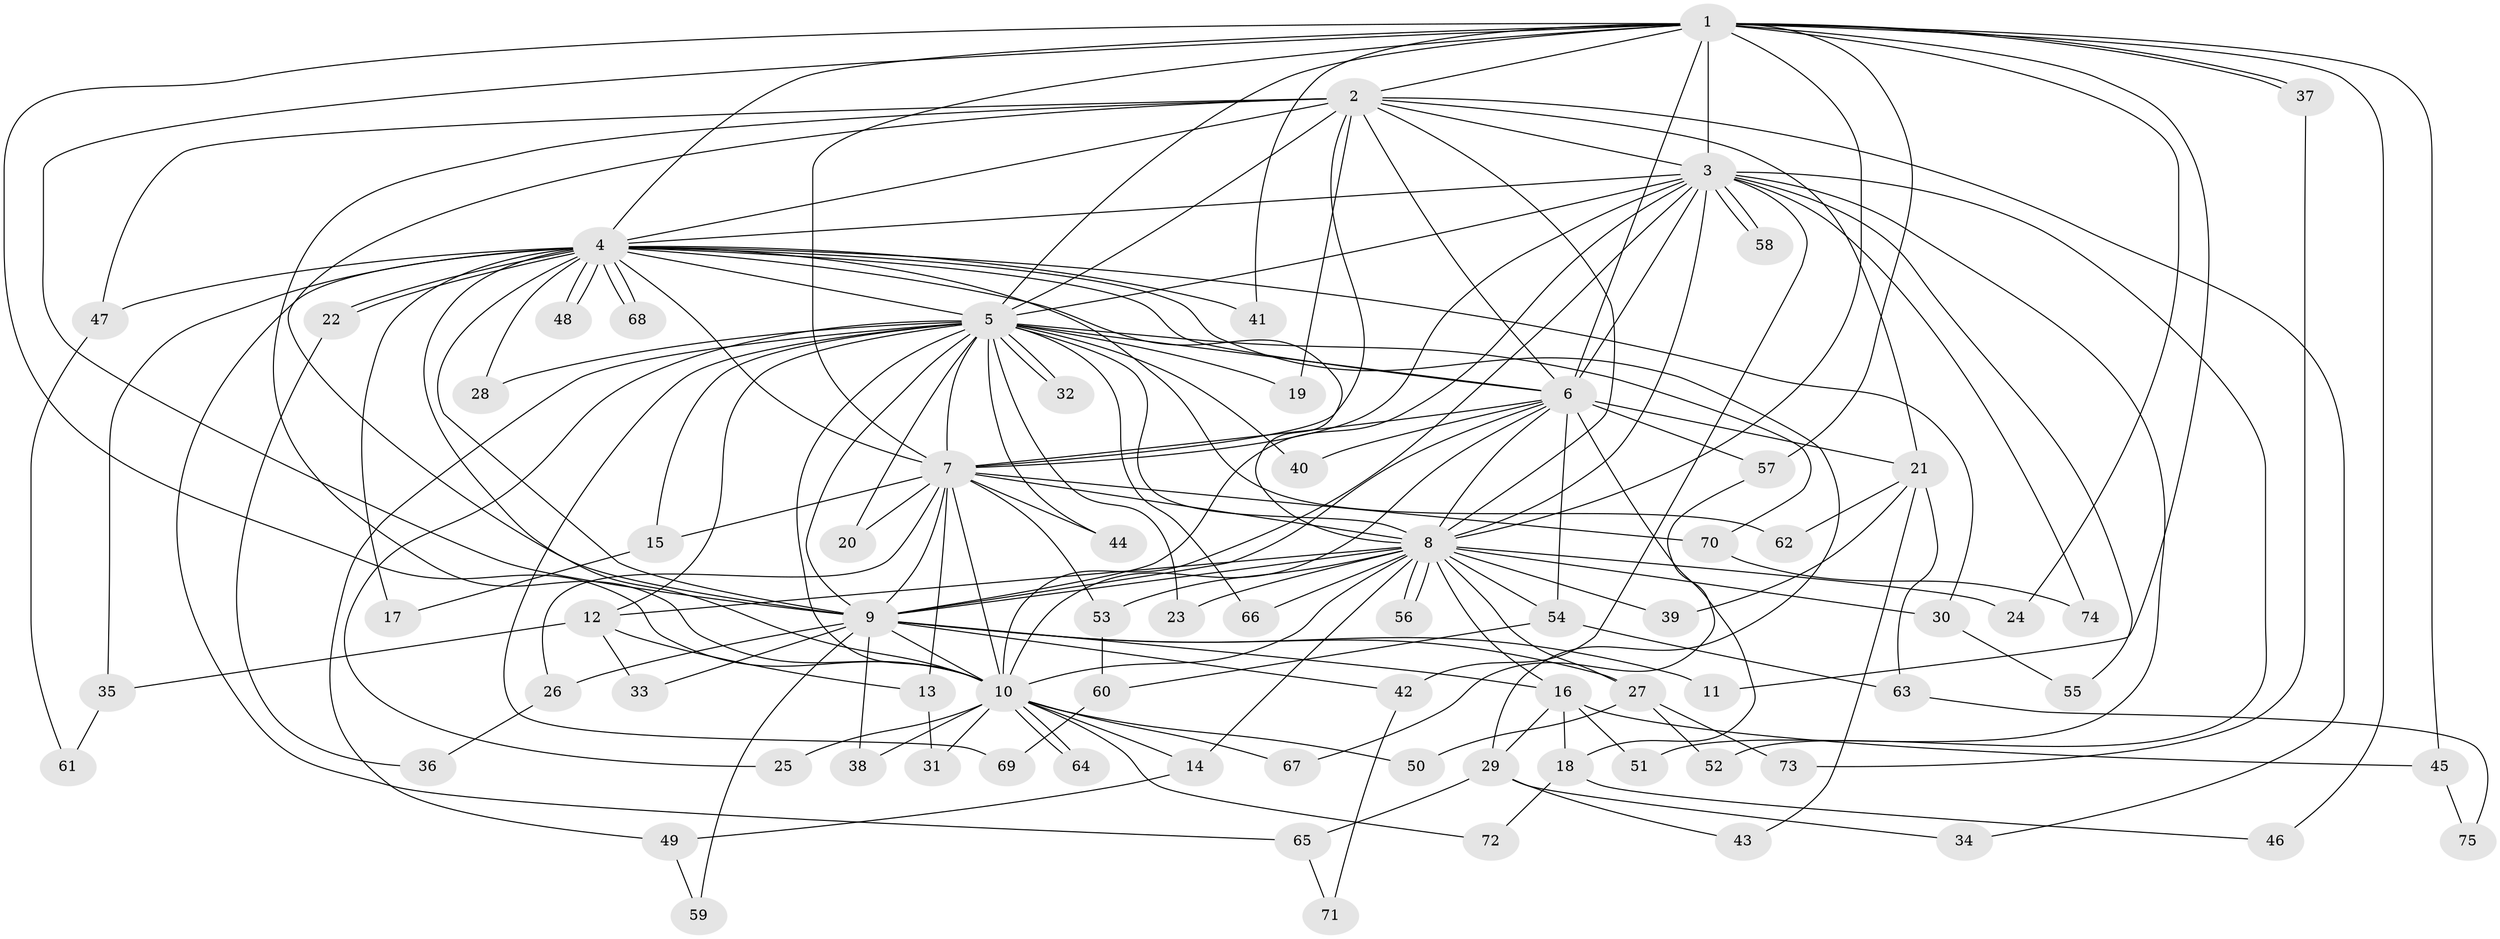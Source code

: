// coarse degree distribution, {14: 0.05660377358490566, 15: 0.03773584905660377, 12: 0.018867924528301886, 2: 0.2830188679245283, 19: 0.03773584905660377, 3: 0.3018867924528302, 5: 0.07547169811320754, 20: 0.018867924528301886, 1: 0.11320754716981132, 4: 0.03773584905660377, 6: 0.018867924528301886}
// Generated by graph-tools (version 1.1) at 2025/36/03/04/25 23:36:21]
// undirected, 75 vertices, 175 edges
graph export_dot {
  node [color=gray90,style=filled];
  1;
  2;
  3;
  4;
  5;
  6;
  7;
  8;
  9;
  10;
  11;
  12;
  13;
  14;
  15;
  16;
  17;
  18;
  19;
  20;
  21;
  22;
  23;
  24;
  25;
  26;
  27;
  28;
  29;
  30;
  31;
  32;
  33;
  34;
  35;
  36;
  37;
  38;
  39;
  40;
  41;
  42;
  43;
  44;
  45;
  46;
  47;
  48;
  49;
  50;
  51;
  52;
  53;
  54;
  55;
  56;
  57;
  58;
  59;
  60;
  61;
  62;
  63;
  64;
  65;
  66;
  67;
  68;
  69;
  70;
  71;
  72;
  73;
  74;
  75;
  1 -- 2;
  1 -- 3;
  1 -- 4;
  1 -- 5;
  1 -- 6;
  1 -- 7;
  1 -- 8;
  1 -- 9;
  1 -- 10;
  1 -- 11;
  1 -- 24;
  1 -- 37;
  1 -- 37;
  1 -- 41;
  1 -- 45;
  1 -- 46;
  1 -- 57;
  2 -- 3;
  2 -- 4;
  2 -- 5;
  2 -- 6;
  2 -- 7;
  2 -- 8;
  2 -- 9;
  2 -- 10;
  2 -- 19;
  2 -- 21;
  2 -- 34;
  2 -- 47;
  3 -- 4;
  3 -- 5;
  3 -- 6;
  3 -- 7;
  3 -- 8;
  3 -- 9;
  3 -- 10;
  3 -- 42;
  3 -- 51;
  3 -- 52;
  3 -- 55;
  3 -- 58;
  3 -- 58;
  3 -- 74;
  4 -- 5;
  4 -- 6;
  4 -- 7;
  4 -- 8;
  4 -- 9;
  4 -- 10;
  4 -- 17;
  4 -- 22;
  4 -- 22;
  4 -- 28;
  4 -- 29;
  4 -- 30;
  4 -- 35;
  4 -- 41;
  4 -- 47;
  4 -- 48;
  4 -- 48;
  4 -- 62;
  4 -- 65;
  4 -- 68;
  4 -- 68;
  5 -- 6;
  5 -- 7;
  5 -- 8;
  5 -- 9;
  5 -- 10;
  5 -- 12;
  5 -- 15;
  5 -- 19;
  5 -- 20;
  5 -- 23;
  5 -- 25;
  5 -- 28;
  5 -- 32;
  5 -- 32;
  5 -- 40;
  5 -- 44;
  5 -- 49;
  5 -- 66;
  5 -- 69;
  5 -- 70;
  6 -- 7;
  6 -- 8;
  6 -- 9;
  6 -- 10;
  6 -- 18;
  6 -- 21;
  6 -- 40;
  6 -- 54;
  6 -- 57;
  7 -- 8;
  7 -- 9;
  7 -- 10;
  7 -- 13;
  7 -- 15;
  7 -- 20;
  7 -- 26;
  7 -- 44;
  7 -- 53;
  7 -- 70;
  8 -- 9;
  8 -- 10;
  8 -- 12;
  8 -- 14;
  8 -- 16;
  8 -- 23;
  8 -- 24;
  8 -- 27;
  8 -- 30;
  8 -- 39;
  8 -- 53;
  8 -- 54;
  8 -- 56;
  8 -- 56;
  8 -- 66;
  9 -- 10;
  9 -- 11;
  9 -- 16;
  9 -- 26;
  9 -- 27;
  9 -- 33;
  9 -- 38;
  9 -- 42;
  9 -- 59;
  10 -- 14;
  10 -- 25;
  10 -- 31;
  10 -- 38;
  10 -- 50;
  10 -- 64;
  10 -- 64;
  10 -- 67;
  10 -- 72;
  12 -- 13;
  12 -- 33;
  12 -- 35;
  13 -- 31;
  14 -- 49;
  15 -- 17;
  16 -- 18;
  16 -- 29;
  16 -- 45;
  16 -- 51;
  18 -- 46;
  18 -- 72;
  21 -- 39;
  21 -- 43;
  21 -- 62;
  21 -- 63;
  22 -- 36;
  26 -- 36;
  27 -- 50;
  27 -- 52;
  27 -- 73;
  29 -- 34;
  29 -- 43;
  29 -- 65;
  30 -- 55;
  35 -- 61;
  37 -- 73;
  42 -- 71;
  45 -- 75;
  47 -- 61;
  49 -- 59;
  53 -- 60;
  54 -- 60;
  54 -- 63;
  57 -- 67;
  60 -- 69;
  63 -- 75;
  65 -- 71;
  70 -- 74;
}
